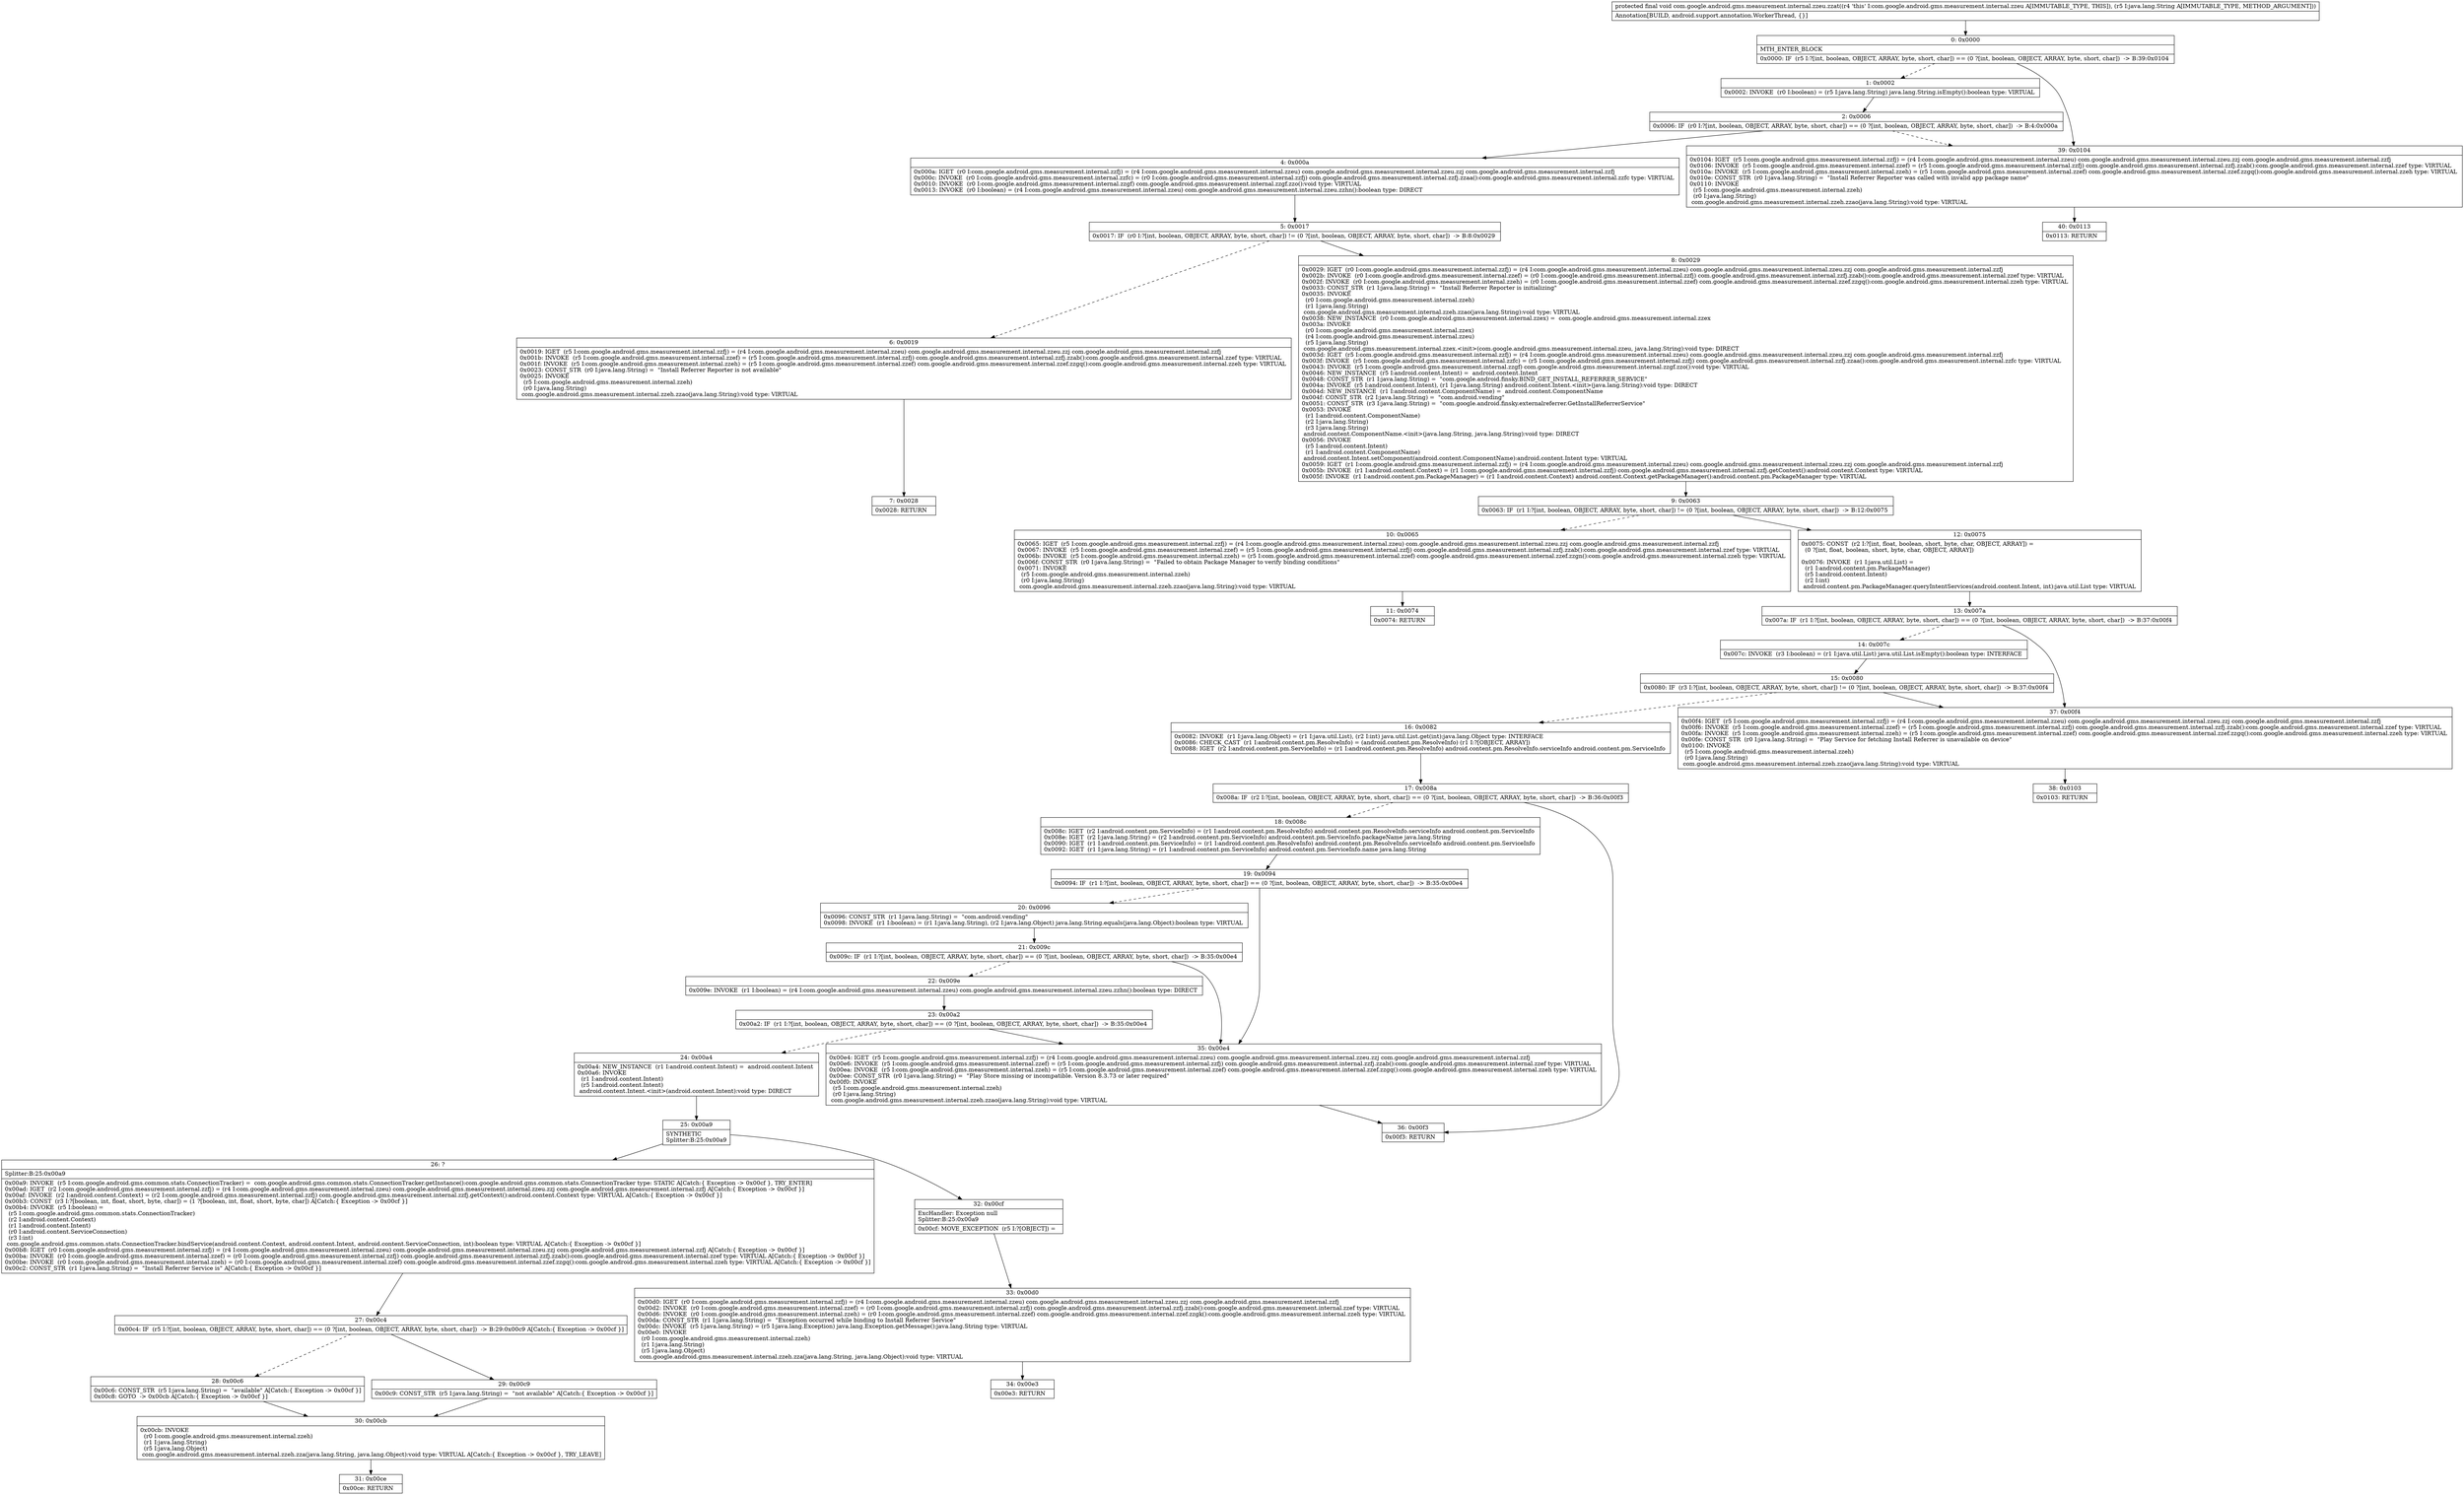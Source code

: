 digraph "CFG forcom.google.android.gms.measurement.internal.zzeu.zzat(Ljava\/lang\/String;)V" {
Node_0 [shape=record,label="{0\:\ 0x0000|MTH_ENTER_BLOCK\l|0x0000: IF  (r5 I:?[int, boolean, OBJECT, ARRAY, byte, short, char]) == (0 ?[int, boolean, OBJECT, ARRAY, byte, short, char])  \-\> B:39:0x0104 \l}"];
Node_1 [shape=record,label="{1\:\ 0x0002|0x0002: INVOKE  (r0 I:boolean) = (r5 I:java.lang.String) java.lang.String.isEmpty():boolean type: VIRTUAL \l}"];
Node_2 [shape=record,label="{2\:\ 0x0006|0x0006: IF  (r0 I:?[int, boolean, OBJECT, ARRAY, byte, short, char]) == (0 ?[int, boolean, OBJECT, ARRAY, byte, short, char])  \-\> B:4:0x000a \l}"];
Node_4 [shape=record,label="{4\:\ 0x000a|0x000a: IGET  (r0 I:com.google.android.gms.measurement.internal.zzfj) = (r4 I:com.google.android.gms.measurement.internal.zzeu) com.google.android.gms.measurement.internal.zzeu.zzj com.google.android.gms.measurement.internal.zzfj \l0x000c: INVOKE  (r0 I:com.google.android.gms.measurement.internal.zzfc) = (r0 I:com.google.android.gms.measurement.internal.zzfj) com.google.android.gms.measurement.internal.zzfj.zzaa():com.google.android.gms.measurement.internal.zzfc type: VIRTUAL \l0x0010: INVOKE  (r0 I:com.google.android.gms.measurement.internal.zzgf) com.google.android.gms.measurement.internal.zzgf.zzo():void type: VIRTUAL \l0x0013: INVOKE  (r0 I:boolean) = (r4 I:com.google.android.gms.measurement.internal.zzeu) com.google.android.gms.measurement.internal.zzeu.zzhn():boolean type: DIRECT \l}"];
Node_5 [shape=record,label="{5\:\ 0x0017|0x0017: IF  (r0 I:?[int, boolean, OBJECT, ARRAY, byte, short, char]) != (0 ?[int, boolean, OBJECT, ARRAY, byte, short, char])  \-\> B:8:0x0029 \l}"];
Node_6 [shape=record,label="{6\:\ 0x0019|0x0019: IGET  (r5 I:com.google.android.gms.measurement.internal.zzfj) = (r4 I:com.google.android.gms.measurement.internal.zzeu) com.google.android.gms.measurement.internal.zzeu.zzj com.google.android.gms.measurement.internal.zzfj \l0x001b: INVOKE  (r5 I:com.google.android.gms.measurement.internal.zzef) = (r5 I:com.google.android.gms.measurement.internal.zzfj) com.google.android.gms.measurement.internal.zzfj.zzab():com.google.android.gms.measurement.internal.zzef type: VIRTUAL \l0x001f: INVOKE  (r5 I:com.google.android.gms.measurement.internal.zzeh) = (r5 I:com.google.android.gms.measurement.internal.zzef) com.google.android.gms.measurement.internal.zzef.zzgq():com.google.android.gms.measurement.internal.zzeh type: VIRTUAL \l0x0023: CONST_STR  (r0 I:java.lang.String) =  \"Install Referrer Reporter is not available\" \l0x0025: INVOKE  \l  (r5 I:com.google.android.gms.measurement.internal.zzeh)\l  (r0 I:java.lang.String)\l com.google.android.gms.measurement.internal.zzeh.zzao(java.lang.String):void type: VIRTUAL \l}"];
Node_7 [shape=record,label="{7\:\ 0x0028|0x0028: RETURN   \l}"];
Node_8 [shape=record,label="{8\:\ 0x0029|0x0029: IGET  (r0 I:com.google.android.gms.measurement.internal.zzfj) = (r4 I:com.google.android.gms.measurement.internal.zzeu) com.google.android.gms.measurement.internal.zzeu.zzj com.google.android.gms.measurement.internal.zzfj \l0x002b: INVOKE  (r0 I:com.google.android.gms.measurement.internal.zzef) = (r0 I:com.google.android.gms.measurement.internal.zzfj) com.google.android.gms.measurement.internal.zzfj.zzab():com.google.android.gms.measurement.internal.zzef type: VIRTUAL \l0x002f: INVOKE  (r0 I:com.google.android.gms.measurement.internal.zzeh) = (r0 I:com.google.android.gms.measurement.internal.zzef) com.google.android.gms.measurement.internal.zzef.zzgq():com.google.android.gms.measurement.internal.zzeh type: VIRTUAL \l0x0033: CONST_STR  (r1 I:java.lang.String) =  \"Install Referrer Reporter is initializing\" \l0x0035: INVOKE  \l  (r0 I:com.google.android.gms.measurement.internal.zzeh)\l  (r1 I:java.lang.String)\l com.google.android.gms.measurement.internal.zzeh.zzao(java.lang.String):void type: VIRTUAL \l0x0038: NEW_INSTANCE  (r0 I:com.google.android.gms.measurement.internal.zzex) =  com.google.android.gms.measurement.internal.zzex \l0x003a: INVOKE  \l  (r0 I:com.google.android.gms.measurement.internal.zzex)\l  (r4 I:com.google.android.gms.measurement.internal.zzeu)\l  (r5 I:java.lang.String)\l com.google.android.gms.measurement.internal.zzex.\<init\>(com.google.android.gms.measurement.internal.zzeu, java.lang.String):void type: DIRECT \l0x003d: IGET  (r5 I:com.google.android.gms.measurement.internal.zzfj) = (r4 I:com.google.android.gms.measurement.internal.zzeu) com.google.android.gms.measurement.internal.zzeu.zzj com.google.android.gms.measurement.internal.zzfj \l0x003f: INVOKE  (r5 I:com.google.android.gms.measurement.internal.zzfc) = (r5 I:com.google.android.gms.measurement.internal.zzfj) com.google.android.gms.measurement.internal.zzfj.zzaa():com.google.android.gms.measurement.internal.zzfc type: VIRTUAL \l0x0043: INVOKE  (r5 I:com.google.android.gms.measurement.internal.zzgf) com.google.android.gms.measurement.internal.zzgf.zzo():void type: VIRTUAL \l0x0046: NEW_INSTANCE  (r5 I:android.content.Intent) =  android.content.Intent \l0x0048: CONST_STR  (r1 I:java.lang.String) =  \"com.google.android.finsky.BIND_GET_INSTALL_REFERRER_SERVICE\" \l0x004a: INVOKE  (r5 I:android.content.Intent), (r1 I:java.lang.String) android.content.Intent.\<init\>(java.lang.String):void type: DIRECT \l0x004d: NEW_INSTANCE  (r1 I:android.content.ComponentName) =  android.content.ComponentName \l0x004f: CONST_STR  (r2 I:java.lang.String) =  \"com.android.vending\" \l0x0051: CONST_STR  (r3 I:java.lang.String) =  \"com.google.android.finsky.externalreferrer.GetInstallReferrerService\" \l0x0053: INVOKE  \l  (r1 I:android.content.ComponentName)\l  (r2 I:java.lang.String)\l  (r3 I:java.lang.String)\l android.content.ComponentName.\<init\>(java.lang.String, java.lang.String):void type: DIRECT \l0x0056: INVOKE  \l  (r5 I:android.content.Intent)\l  (r1 I:android.content.ComponentName)\l android.content.Intent.setComponent(android.content.ComponentName):android.content.Intent type: VIRTUAL \l0x0059: IGET  (r1 I:com.google.android.gms.measurement.internal.zzfj) = (r4 I:com.google.android.gms.measurement.internal.zzeu) com.google.android.gms.measurement.internal.zzeu.zzj com.google.android.gms.measurement.internal.zzfj \l0x005b: INVOKE  (r1 I:android.content.Context) = (r1 I:com.google.android.gms.measurement.internal.zzfj) com.google.android.gms.measurement.internal.zzfj.getContext():android.content.Context type: VIRTUAL \l0x005f: INVOKE  (r1 I:android.content.pm.PackageManager) = (r1 I:android.content.Context) android.content.Context.getPackageManager():android.content.pm.PackageManager type: VIRTUAL \l}"];
Node_9 [shape=record,label="{9\:\ 0x0063|0x0063: IF  (r1 I:?[int, boolean, OBJECT, ARRAY, byte, short, char]) != (0 ?[int, boolean, OBJECT, ARRAY, byte, short, char])  \-\> B:12:0x0075 \l}"];
Node_10 [shape=record,label="{10\:\ 0x0065|0x0065: IGET  (r5 I:com.google.android.gms.measurement.internal.zzfj) = (r4 I:com.google.android.gms.measurement.internal.zzeu) com.google.android.gms.measurement.internal.zzeu.zzj com.google.android.gms.measurement.internal.zzfj \l0x0067: INVOKE  (r5 I:com.google.android.gms.measurement.internal.zzef) = (r5 I:com.google.android.gms.measurement.internal.zzfj) com.google.android.gms.measurement.internal.zzfj.zzab():com.google.android.gms.measurement.internal.zzef type: VIRTUAL \l0x006b: INVOKE  (r5 I:com.google.android.gms.measurement.internal.zzeh) = (r5 I:com.google.android.gms.measurement.internal.zzef) com.google.android.gms.measurement.internal.zzef.zzgn():com.google.android.gms.measurement.internal.zzeh type: VIRTUAL \l0x006f: CONST_STR  (r0 I:java.lang.String) =  \"Failed to obtain Package Manager to verify binding conditions\" \l0x0071: INVOKE  \l  (r5 I:com.google.android.gms.measurement.internal.zzeh)\l  (r0 I:java.lang.String)\l com.google.android.gms.measurement.internal.zzeh.zzao(java.lang.String):void type: VIRTUAL \l}"];
Node_11 [shape=record,label="{11\:\ 0x0074|0x0074: RETURN   \l}"];
Node_12 [shape=record,label="{12\:\ 0x0075|0x0075: CONST  (r2 I:?[int, float, boolean, short, byte, char, OBJECT, ARRAY]) = \l  (0 ?[int, float, boolean, short, byte, char, OBJECT, ARRAY])\l \l0x0076: INVOKE  (r1 I:java.util.List) = \l  (r1 I:android.content.pm.PackageManager)\l  (r5 I:android.content.Intent)\l  (r2 I:int)\l android.content.pm.PackageManager.queryIntentServices(android.content.Intent, int):java.util.List type: VIRTUAL \l}"];
Node_13 [shape=record,label="{13\:\ 0x007a|0x007a: IF  (r1 I:?[int, boolean, OBJECT, ARRAY, byte, short, char]) == (0 ?[int, boolean, OBJECT, ARRAY, byte, short, char])  \-\> B:37:0x00f4 \l}"];
Node_14 [shape=record,label="{14\:\ 0x007c|0x007c: INVOKE  (r3 I:boolean) = (r1 I:java.util.List) java.util.List.isEmpty():boolean type: INTERFACE \l}"];
Node_15 [shape=record,label="{15\:\ 0x0080|0x0080: IF  (r3 I:?[int, boolean, OBJECT, ARRAY, byte, short, char]) != (0 ?[int, boolean, OBJECT, ARRAY, byte, short, char])  \-\> B:37:0x00f4 \l}"];
Node_16 [shape=record,label="{16\:\ 0x0082|0x0082: INVOKE  (r1 I:java.lang.Object) = (r1 I:java.util.List), (r2 I:int) java.util.List.get(int):java.lang.Object type: INTERFACE \l0x0086: CHECK_CAST  (r1 I:android.content.pm.ResolveInfo) = (android.content.pm.ResolveInfo) (r1 I:?[OBJECT, ARRAY]) \l0x0088: IGET  (r2 I:android.content.pm.ServiceInfo) = (r1 I:android.content.pm.ResolveInfo) android.content.pm.ResolveInfo.serviceInfo android.content.pm.ServiceInfo \l}"];
Node_17 [shape=record,label="{17\:\ 0x008a|0x008a: IF  (r2 I:?[int, boolean, OBJECT, ARRAY, byte, short, char]) == (0 ?[int, boolean, OBJECT, ARRAY, byte, short, char])  \-\> B:36:0x00f3 \l}"];
Node_18 [shape=record,label="{18\:\ 0x008c|0x008c: IGET  (r2 I:android.content.pm.ServiceInfo) = (r1 I:android.content.pm.ResolveInfo) android.content.pm.ResolveInfo.serviceInfo android.content.pm.ServiceInfo \l0x008e: IGET  (r2 I:java.lang.String) = (r2 I:android.content.pm.ServiceInfo) android.content.pm.ServiceInfo.packageName java.lang.String \l0x0090: IGET  (r1 I:android.content.pm.ServiceInfo) = (r1 I:android.content.pm.ResolveInfo) android.content.pm.ResolveInfo.serviceInfo android.content.pm.ServiceInfo \l0x0092: IGET  (r1 I:java.lang.String) = (r1 I:android.content.pm.ServiceInfo) android.content.pm.ServiceInfo.name java.lang.String \l}"];
Node_19 [shape=record,label="{19\:\ 0x0094|0x0094: IF  (r1 I:?[int, boolean, OBJECT, ARRAY, byte, short, char]) == (0 ?[int, boolean, OBJECT, ARRAY, byte, short, char])  \-\> B:35:0x00e4 \l}"];
Node_20 [shape=record,label="{20\:\ 0x0096|0x0096: CONST_STR  (r1 I:java.lang.String) =  \"com.android.vending\" \l0x0098: INVOKE  (r1 I:boolean) = (r1 I:java.lang.String), (r2 I:java.lang.Object) java.lang.String.equals(java.lang.Object):boolean type: VIRTUAL \l}"];
Node_21 [shape=record,label="{21\:\ 0x009c|0x009c: IF  (r1 I:?[int, boolean, OBJECT, ARRAY, byte, short, char]) == (0 ?[int, boolean, OBJECT, ARRAY, byte, short, char])  \-\> B:35:0x00e4 \l}"];
Node_22 [shape=record,label="{22\:\ 0x009e|0x009e: INVOKE  (r1 I:boolean) = (r4 I:com.google.android.gms.measurement.internal.zzeu) com.google.android.gms.measurement.internal.zzeu.zzhn():boolean type: DIRECT \l}"];
Node_23 [shape=record,label="{23\:\ 0x00a2|0x00a2: IF  (r1 I:?[int, boolean, OBJECT, ARRAY, byte, short, char]) == (0 ?[int, boolean, OBJECT, ARRAY, byte, short, char])  \-\> B:35:0x00e4 \l}"];
Node_24 [shape=record,label="{24\:\ 0x00a4|0x00a4: NEW_INSTANCE  (r1 I:android.content.Intent) =  android.content.Intent \l0x00a6: INVOKE  \l  (r1 I:android.content.Intent)\l  (r5 I:android.content.Intent)\l android.content.Intent.\<init\>(android.content.Intent):void type: DIRECT \l}"];
Node_25 [shape=record,label="{25\:\ 0x00a9|SYNTHETIC\lSplitter:B:25:0x00a9\l}"];
Node_26 [shape=record,label="{26\:\ ?|Splitter:B:25:0x00a9\l|0x00a9: INVOKE  (r5 I:com.google.android.gms.common.stats.ConnectionTracker) =  com.google.android.gms.common.stats.ConnectionTracker.getInstance():com.google.android.gms.common.stats.ConnectionTracker type: STATIC A[Catch:\{ Exception \-\> 0x00cf \}, TRY_ENTER]\l0x00ad: IGET  (r2 I:com.google.android.gms.measurement.internal.zzfj) = (r4 I:com.google.android.gms.measurement.internal.zzeu) com.google.android.gms.measurement.internal.zzeu.zzj com.google.android.gms.measurement.internal.zzfj A[Catch:\{ Exception \-\> 0x00cf \}]\l0x00af: INVOKE  (r2 I:android.content.Context) = (r2 I:com.google.android.gms.measurement.internal.zzfj) com.google.android.gms.measurement.internal.zzfj.getContext():android.content.Context type: VIRTUAL A[Catch:\{ Exception \-\> 0x00cf \}]\l0x00b3: CONST  (r3 I:?[boolean, int, float, short, byte, char]) = (1 ?[boolean, int, float, short, byte, char]) A[Catch:\{ Exception \-\> 0x00cf \}]\l0x00b4: INVOKE  (r5 I:boolean) = \l  (r5 I:com.google.android.gms.common.stats.ConnectionTracker)\l  (r2 I:android.content.Context)\l  (r1 I:android.content.Intent)\l  (r0 I:android.content.ServiceConnection)\l  (r3 I:int)\l com.google.android.gms.common.stats.ConnectionTracker.bindService(android.content.Context, android.content.Intent, android.content.ServiceConnection, int):boolean type: VIRTUAL A[Catch:\{ Exception \-\> 0x00cf \}]\l0x00b8: IGET  (r0 I:com.google.android.gms.measurement.internal.zzfj) = (r4 I:com.google.android.gms.measurement.internal.zzeu) com.google.android.gms.measurement.internal.zzeu.zzj com.google.android.gms.measurement.internal.zzfj A[Catch:\{ Exception \-\> 0x00cf \}]\l0x00ba: INVOKE  (r0 I:com.google.android.gms.measurement.internal.zzef) = (r0 I:com.google.android.gms.measurement.internal.zzfj) com.google.android.gms.measurement.internal.zzfj.zzab():com.google.android.gms.measurement.internal.zzef type: VIRTUAL A[Catch:\{ Exception \-\> 0x00cf \}]\l0x00be: INVOKE  (r0 I:com.google.android.gms.measurement.internal.zzeh) = (r0 I:com.google.android.gms.measurement.internal.zzef) com.google.android.gms.measurement.internal.zzef.zzgq():com.google.android.gms.measurement.internal.zzeh type: VIRTUAL A[Catch:\{ Exception \-\> 0x00cf \}]\l0x00c2: CONST_STR  (r1 I:java.lang.String) =  \"Install Referrer Service is\" A[Catch:\{ Exception \-\> 0x00cf \}]\l}"];
Node_27 [shape=record,label="{27\:\ 0x00c4|0x00c4: IF  (r5 I:?[int, boolean, OBJECT, ARRAY, byte, short, char]) == (0 ?[int, boolean, OBJECT, ARRAY, byte, short, char])  \-\> B:29:0x00c9 A[Catch:\{ Exception \-\> 0x00cf \}]\l}"];
Node_28 [shape=record,label="{28\:\ 0x00c6|0x00c6: CONST_STR  (r5 I:java.lang.String) =  \"available\" A[Catch:\{ Exception \-\> 0x00cf \}]\l0x00c8: GOTO  \-\> 0x00cb A[Catch:\{ Exception \-\> 0x00cf \}]\l}"];
Node_29 [shape=record,label="{29\:\ 0x00c9|0x00c9: CONST_STR  (r5 I:java.lang.String) =  \"not available\" A[Catch:\{ Exception \-\> 0x00cf \}]\l}"];
Node_30 [shape=record,label="{30\:\ 0x00cb|0x00cb: INVOKE  \l  (r0 I:com.google.android.gms.measurement.internal.zzeh)\l  (r1 I:java.lang.String)\l  (r5 I:java.lang.Object)\l com.google.android.gms.measurement.internal.zzeh.zza(java.lang.String, java.lang.Object):void type: VIRTUAL A[Catch:\{ Exception \-\> 0x00cf \}, TRY_LEAVE]\l}"];
Node_31 [shape=record,label="{31\:\ 0x00ce|0x00ce: RETURN   \l}"];
Node_32 [shape=record,label="{32\:\ 0x00cf|ExcHandler: Exception null\lSplitter:B:25:0x00a9\l|0x00cf: MOVE_EXCEPTION  (r5 I:?[OBJECT]) =  \l}"];
Node_33 [shape=record,label="{33\:\ 0x00d0|0x00d0: IGET  (r0 I:com.google.android.gms.measurement.internal.zzfj) = (r4 I:com.google.android.gms.measurement.internal.zzeu) com.google.android.gms.measurement.internal.zzeu.zzj com.google.android.gms.measurement.internal.zzfj \l0x00d2: INVOKE  (r0 I:com.google.android.gms.measurement.internal.zzef) = (r0 I:com.google.android.gms.measurement.internal.zzfj) com.google.android.gms.measurement.internal.zzfj.zzab():com.google.android.gms.measurement.internal.zzef type: VIRTUAL \l0x00d6: INVOKE  (r0 I:com.google.android.gms.measurement.internal.zzeh) = (r0 I:com.google.android.gms.measurement.internal.zzef) com.google.android.gms.measurement.internal.zzef.zzgk():com.google.android.gms.measurement.internal.zzeh type: VIRTUAL \l0x00da: CONST_STR  (r1 I:java.lang.String) =  \"Exception occurred while binding to Install Referrer Service\" \l0x00dc: INVOKE  (r5 I:java.lang.String) = (r5 I:java.lang.Exception) java.lang.Exception.getMessage():java.lang.String type: VIRTUAL \l0x00e0: INVOKE  \l  (r0 I:com.google.android.gms.measurement.internal.zzeh)\l  (r1 I:java.lang.String)\l  (r5 I:java.lang.Object)\l com.google.android.gms.measurement.internal.zzeh.zza(java.lang.String, java.lang.Object):void type: VIRTUAL \l}"];
Node_34 [shape=record,label="{34\:\ 0x00e3|0x00e3: RETURN   \l}"];
Node_35 [shape=record,label="{35\:\ 0x00e4|0x00e4: IGET  (r5 I:com.google.android.gms.measurement.internal.zzfj) = (r4 I:com.google.android.gms.measurement.internal.zzeu) com.google.android.gms.measurement.internal.zzeu.zzj com.google.android.gms.measurement.internal.zzfj \l0x00e6: INVOKE  (r5 I:com.google.android.gms.measurement.internal.zzef) = (r5 I:com.google.android.gms.measurement.internal.zzfj) com.google.android.gms.measurement.internal.zzfj.zzab():com.google.android.gms.measurement.internal.zzef type: VIRTUAL \l0x00ea: INVOKE  (r5 I:com.google.android.gms.measurement.internal.zzeh) = (r5 I:com.google.android.gms.measurement.internal.zzef) com.google.android.gms.measurement.internal.zzef.zzgq():com.google.android.gms.measurement.internal.zzeh type: VIRTUAL \l0x00ee: CONST_STR  (r0 I:java.lang.String) =  \"Play Store missing or incompatible. Version 8.3.73 or later required\" \l0x00f0: INVOKE  \l  (r5 I:com.google.android.gms.measurement.internal.zzeh)\l  (r0 I:java.lang.String)\l com.google.android.gms.measurement.internal.zzeh.zzao(java.lang.String):void type: VIRTUAL \l}"];
Node_36 [shape=record,label="{36\:\ 0x00f3|0x00f3: RETURN   \l}"];
Node_37 [shape=record,label="{37\:\ 0x00f4|0x00f4: IGET  (r5 I:com.google.android.gms.measurement.internal.zzfj) = (r4 I:com.google.android.gms.measurement.internal.zzeu) com.google.android.gms.measurement.internal.zzeu.zzj com.google.android.gms.measurement.internal.zzfj \l0x00f6: INVOKE  (r5 I:com.google.android.gms.measurement.internal.zzef) = (r5 I:com.google.android.gms.measurement.internal.zzfj) com.google.android.gms.measurement.internal.zzfj.zzab():com.google.android.gms.measurement.internal.zzef type: VIRTUAL \l0x00fa: INVOKE  (r5 I:com.google.android.gms.measurement.internal.zzeh) = (r5 I:com.google.android.gms.measurement.internal.zzef) com.google.android.gms.measurement.internal.zzef.zzgq():com.google.android.gms.measurement.internal.zzeh type: VIRTUAL \l0x00fe: CONST_STR  (r0 I:java.lang.String) =  \"Play Service for fetching Install Referrer is unavailable on device\" \l0x0100: INVOKE  \l  (r5 I:com.google.android.gms.measurement.internal.zzeh)\l  (r0 I:java.lang.String)\l com.google.android.gms.measurement.internal.zzeh.zzao(java.lang.String):void type: VIRTUAL \l}"];
Node_38 [shape=record,label="{38\:\ 0x0103|0x0103: RETURN   \l}"];
Node_39 [shape=record,label="{39\:\ 0x0104|0x0104: IGET  (r5 I:com.google.android.gms.measurement.internal.zzfj) = (r4 I:com.google.android.gms.measurement.internal.zzeu) com.google.android.gms.measurement.internal.zzeu.zzj com.google.android.gms.measurement.internal.zzfj \l0x0106: INVOKE  (r5 I:com.google.android.gms.measurement.internal.zzef) = (r5 I:com.google.android.gms.measurement.internal.zzfj) com.google.android.gms.measurement.internal.zzfj.zzab():com.google.android.gms.measurement.internal.zzef type: VIRTUAL \l0x010a: INVOKE  (r5 I:com.google.android.gms.measurement.internal.zzeh) = (r5 I:com.google.android.gms.measurement.internal.zzef) com.google.android.gms.measurement.internal.zzef.zzgq():com.google.android.gms.measurement.internal.zzeh type: VIRTUAL \l0x010e: CONST_STR  (r0 I:java.lang.String) =  \"Install Referrer Reporter was called with invalid app package name\" \l0x0110: INVOKE  \l  (r5 I:com.google.android.gms.measurement.internal.zzeh)\l  (r0 I:java.lang.String)\l com.google.android.gms.measurement.internal.zzeh.zzao(java.lang.String):void type: VIRTUAL \l}"];
Node_40 [shape=record,label="{40\:\ 0x0113|0x0113: RETURN   \l}"];
MethodNode[shape=record,label="{protected final void com.google.android.gms.measurement.internal.zzeu.zzat((r4 'this' I:com.google.android.gms.measurement.internal.zzeu A[IMMUTABLE_TYPE, THIS]), (r5 I:java.lang.String A[IMMUTABLE_TYPE, METHOD_ARGUMENT]))  | Annotation[BUILD, android.support.annotation.WorkerThread, \{\}]\l}"];
MethodNode -> Node_0;
Node_0 -> Node_1[style=dashed];
Node_0 -> Node_39;
Node_1 -> Node_2;
Node_2 -> Node_4;
Node_2 -> Node_39[style=dashed];
Node_4 -> Node_5;
Node_5 -> Node_6[style=dashed];
Node_5 -> Node_8;
Node_6 -> Node_7;
Node_8 -> Node_9;
Node_9 -> Node_10[style=dashed];
Node_9 -> Node_12;
Node_10 -> Node_11;
Node_12 -> Node_13;
Node_13 -> Node_14[style=dashed];
Node_13 -> Node_37;
Node_14 -> Node_15;
Node_15 -> Node_16[style=dashed];
Node_15 -> Node_37;
Node_16 -> Node_17;
Node_17 -> Node_18[style=dashed];
Node_17 -> Node_36;
Node_18 -> Node_19;
Node_19 -> Node_20[style=dashed];
Node_19 -> Node_35;
Node_20 -> Node_21;
Node_21 -> Node_22[style=dashed];
Node_21 -> Node_35;
Node_22 -> Node_23;
Node_23 -> Node_24[style=dashed];
Node_23 -> Node_35;
Node_24 -> Node_25;
Node_25 -> Node_26;
Node_25 -> Node_32;
Node_26 -> Node_27;
Node_27 -> Node_28[style=dashed];
Node_27 -> Node_29;
Node_28 -> Node_30;
Node_29 -> Node_30;
Node_30 -> Node_31;
Node_32 -> Node_33;
Node_33 -> Node_34;
Node_35 -> Node_36;
Node_37 -> Node_38;
Node_39 -> Node_40;
}

